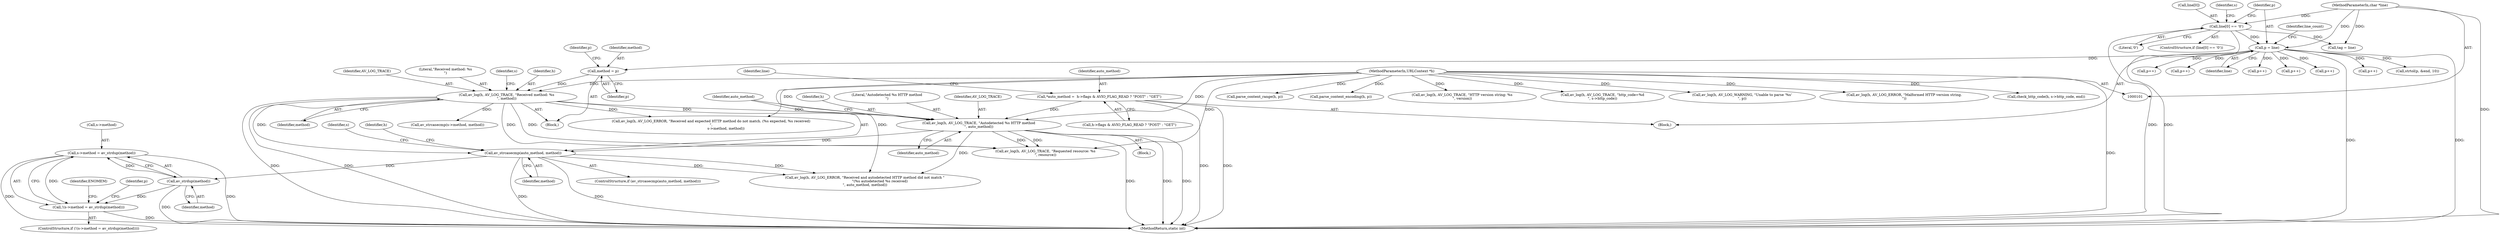 digraph "0_FFmpeg_2a05c8f813de6f2278827734bf8102291e7484aa_7@API" {
"1000231" [label="(Call,s->method = av_strdup(method))"];
"1000235" [label="(Call,av_strdup(method))"];
"1000214" [label="(Call,av_strcasecmp(auto_method, method))"];
"1000208" [label="(Call,av_log(h, AV_LOG_TRACE, \"Autodetected %s HTTP method\n\", auto_method))"];
"1000176" [label="(Call,av_log(h, AV_LOG_TRACE, \"Received method: %s\n\", method))"];
"1000102" [label="(MethodParameterIn,URLContext *h)"];
"1000158" [label="(Call,method = p)"];
"1000145" [label="(Call,p = line)"];
"1000132" [label="(Call,line[0] == '\0')"];
"1000103" [label="(MethodParameterIn,char *line)"];
"1000114" [label="(Call,*auto_method =  h->flags & AVIO_FLAG_READ ? \"POST\" : \"GET\")"];
"1000230" [label="(Call,!(s->method = av_strdup(method)))"];
"1000381" [label="(Call,p++)"];
"1000157" [label="(Block,)"];
"1000344" [label="(Call,strtol(p, &end, 10))"];
"1000180" [label="(Identifier,method)"];
"1000140" [label="(Identifier,s)"];
"1000183" [label="(Identifier,s)"];
"1000315" [label="(Call,av_log(h, AV_LOG_TRACE, \"HTTP version string: %s\n\", version))"];
"1000235" [label="(Call,av_strdup(method))"];
"1000103" [label="(MethodParameterIn,char *line)"];
"1000115" [label="(Identifier,auto_method)"];
"1000173" [label="(Call,p++)"];
"1000136" [label="(Literal,'\0')"];
"1000261" [label="(Call,av_log(h, AV_LOG_TRACE, \"Requested resource: %s\n\", resource))"];
"1000332" [label="(Call,p++)"];
"1000176" [label="(Call,av_log(h, AV_LOG_TRACE, \"Received method: %s\n\", method))"];
"1000177" [label="(Identifier,h)"];
"1000150" [label="(Identifier,line_count)"];
"1000216" [label="(Identifier,method)"];
"1000233" [label="(Identifier,s)"];
"1000219" [label="(Identifier,h)"];
"1000164" [label="(Identifier,p)"];
"1000147" [label="(Identifier,line)"];
"1000232" [label="(Call,s->method)"];
"1000349" [label="(Call,av_log(h, AV_LOG_TRACE, \"http_code=%d\n\", s->http_code))"];
"1000160" [label="(Identifier,p)"];
"1000169" [label="(Call,p++)"];
"1000209" [label="(Identifier,h)"];
"1000106" [label="(Block,)"];
"1000397" [label="(Call,p++)"];
"1000131" [label="(ControlStructure,if (line[0] == '\0'))"];
"1000133" [label="(Call,line[0])"];
"1000229" [label="(ControlStructure,if (!(s->method = av_strdup(method))))"];
"1000230" [label="(Call,!(s->method = av_strdup(method)))"];
"1000626" [label="(Call,av_log(h, AV_LOG_WARNING, \"Unable to parse '%s'\n\", p))"];
"1000211" [label="(Literal,\"Autodetected %s HTTP method\n\")"];
"1000394" [label="(Call,tag = line)"];
"1000145" [label="(Call,p = line)"];
"1000134" [label="(Identifier,line)"];
"1000239" [label="(Identifier,ENOMEM)"];
"1000193" [label="(Call,av_log(h, AV_LOG_ERROR, \"Received and expected HTTP method do not match. (%s expected, %s received)\n\",\n                           s->method, method))"];
"1000187" [label="(Call,av_strcasecmp(s->method, method))"];
"1000207" [label="(Block,)"];
"1000102" [label="(MethodParameterIn,URLContext *h)"];
"1000178" [label="(Identifier,AV_LOG_TRACE)"];
"1000132" [label="(Call,line[0] == '\0')"];
"1000231" [label="(Call,s->method = av_strdup(method))"];
"1000158" [label="(Call,method = p)"];
"1000306" [label="(Call,av_log(h, AV_LOG_ERROR, \"Malformed HTTP version string.\n\"))"];
"1000212" [label="(Identifier,auto_method)"];
"1000214" [label="(Call,av_strcasecmp(auto_method, method))"];
"1000116" [label="(Call,h->flags & AVIO_FLAG_READ ? \"POST\" : \"GET\")"];
"1000360" [label="(Call,check_http_code(h, s->http_code, end))"];
"1000236" [label="(Identifier,method)"];
"1000453" [label="(Call,parse_content_range(h, p))"];
"1000114" [label="(Call,*auto_method =  h->flags & AVIO_FLAG_READ ? \"POST\" : \"GET\")"];
"1000146" [label="(Identifier,p)"];
"1000684" [label="(MethodReturn,static int)"];
"1000159" [label="(Identifier,method)"];
"1000676" [label="(Call,parse_content_encoding(h, p))"];
"1000338" [label="(Call,p++)"];
"1000243" [label="(Identifier,p)"];
"1000208" [label="(Call,av_log(h, AV_LOG_TRACE, \"Autodetected %s HTTP method\n\", auto_method))"];
"1000218" [label="(Call,av_log(h, AV_LOG_ERROR, \"Received and autodetected HTTP method did not match \"\n                           \"(%s autodetected %s received)\n\", auto_method, method))"];
"1000213" [label="(ControlStructure,if (av_strcasecmp(auto_method, method)))"];
"1000179" [label="(Literal,\"Received method: %s\n\")"];
"1000210" [label="(Identifier,AV_LOG_TRACE)"];
"1000215" [label="(Identifier,auto_method)"];
"1000231" -> "1000230"  [label="AST: "];
"1000231" -> "1000235"  [label="CFG: "];
"1000232" -> "1000231"  [label="AST: "];
"1000235" -> "1000231"  [label="AST: "];
"1000230" -> "1000231"  [label="CFG: "];
"1000231" -> "1000684"  [label="DDG: "];
"1000231" -> "1000684"  [label="DDG: "];
"1000231" -> "1000230"  [label="DDG: "];
"1000235" -> "1000231"  [label="DDG: "];
"1000235" -> "1000236"  [label="CFG: "];
"1000236" -> "1000235"  [label="AST: "];
"1000235" -> "1000684"  [label="DDG: "];
"1000235" -> "1000230"  [label="DDG: "];
"1000214" -> "1000235"  [label="DDG: "];
"1000214" -> "1000213"  [label="AST: "];
"1000214" -> "1000216"  [label="CFG: "];
"1000215" -> "1000214"  [label="AST: "];
"1000216" -> "1000214"  [label="AST: "];
"1000219" -> "1000214"  [label="CFG: "];
"1000233" -> "1000214"  [label="CFG: "];
"1000214" -> "1000684"  [label="DDG: "];
"1000214" -> "1000684"  [label="DDG: "];
"1000208" -> "1000214"  [label="DDG: "];
"1000176" -> "1000214"  [label="DDG: "];
"1000214" -> "1000218"  [label="DDG: "];
"1000214" -> "1000218"  [label="DDG: "];
"1000208" -> "1000207"  [label="AST: "];
"1000208" -> "1000212"  [label="CFG: "];
"1000209" -> "1000208"  [label="AST: "];
"1000210" -> "1000208"  [label="AST: "];
"1000211" -> "1000208"  [label="AST: "];
"1000212" -> "1000208"  [label="AST: "];
"1000215" -> "1000208"  [label="CFG: "];
"1000208" -> "1000684"  [label="DDG: "];
"1000208" -> "1000684"  [label="DDG: "];
"1000208" -> "1000684"  [label="DDG: "];
"1000176" -> "1000208"  [label="DDG: "];
"1000176" -> "1000208"  [label="DDG: "];
"1000102" -> "1000208"  [label="DDG: "];
"1000114" -> "1000208"  [label="DDG: "];
"1000208" -> "1000218"  [label="DDG: "];
"1000208" -> "1000261"  [label="DDG: "];
"1000208" -> "1000261"  [label="DDG: "];
"1000176" -> "1000157"  [label="AST: "];
"1000176" -> "1000180"  [label="CFG: "];
"1000177" -> "1000176"  [label="AST: "];
"1000178" -> "1000176"  [label="AST: "];
"1000179" -> "1000176"  [label="AST: "];
"1000180" -> "1000176"  [label="AST: "];
"1000183" -> "1000176"  [label="CFG: "];
"1000176" -> "1000684"  [label="DDG: "];
"1000176" -> "1000684"  [label="DDG: "];
"1000102" -> "1000176"  [label="DDG: "];
"1000158" -> "1000176"  [label="DDG: "];
"1000176" -> "1000187"  [label="DDG: "];
"1000176" -> "1000193"  [label="DDG: "];
"1000176" -> "1000261"  [label="DDG: "];
"1000176" -> "1000261"  [label="DDG: "];
"1000102" -> "1000101"  [label="AST: "];
"1000102" -> "1000684"  [label="DDG: "];
"1000102" -> "1000193"  [label="DDG: "];
"1000102" -> "1000218"  [label="DDG: "];
"1000102" -> "1000261"  [label="DDG: "];
"1000102" -> "1000306"  [label="DDG: "];
"1000102" -> "1000315"  [label="DDG: "];
"1000102" -> "1000349"  [label="DDG: "];
"1000102" -> "1000360"  [label="DDG: "];
"1000102" -> "1000453"  [label="DDG: "];
"1000102" -> "1000626"  [label="DDG: "];
"1000102" -> "1000676"  [label="DDG: "];
"1000158" -> "1000157"  [label="AST: "];
"1000158" -> "1000160"  [label="CFG: "];
"1000159" -> "1000158"  [label="AST: "];
"1000160" -> "1000158"  [label="AST: "];
"1000164" -> "1000158"  [label="CFG: "];
"1000145" -> "1000158"  [label="DDG: "];
"1000145" -> "1000106"  [label="AST: "];
"1000145" -> "1000147"  [label="CFG: "];
"1000146" -> "1000145"  [label="AST: "];
"1000147" -> "1000145"  [label="AST: "];
"1000150" -> "1000145"  [label="CFG: "];
"1000145" -> "1000684"  [label="DDG: "];
"1000145" -> "1000684"  [label="DDG: "];
"1000132" -> "1000145"  [label="DDG: "];
"1000103" -> "1000145"  [label="DDG: "];
"1000145" -> "1000169"  [label="DDG: "];
"1000145" -> "1000173"  [label="DDG: "];
"1000145" -> "1000332"  [label="DDG: "];
"1000145" -> "1000338"  [label="DDG: "];
"1000145" -> "1000344"  [label="DDG: "];
"1000145" -> "1000381"  [label="DDG: "];
"1000145" -> "1000397"  [label="DDG: "];
"1000132" -> "1000131"  [label="AST: "];
"1000132" -> "1000136"  [label="CFG: "];
"1000133" -> "1000132"  [label="AST: "];
"1000136" -> "1000132"  [label="AST: "];
"1000140" -> "1000132"  [label="CFG: "];
"1000146" -> "1000132"  [label="CFG: "];
"1000132" -> "1000684"  [label="DDG: "];
"1000132" -> "1000684"  [label="DDG: "];
"1000103" -> "1000132"  [label="DDG: "];
"1000132" -> "1000394"  [label="DDG: "];
"1000103" -> "1000101"  [label="AST: "];
"1000103" -> "1000684"  [label="DDG: "];
"1000103" -> "1000394"  [label="DDG: "];
"1000114" -> "1000106"  [label="AST: "];
"1000114" -> "1000116"  [label="CFG: "];
"1000115" -> "1000114"  [label="AST: "];
"1000116" -> "1000114"  [label="AST: "];
"1000134" -> "1000114"  [label="CFG: "];
"1000114" -> "1000684"  [label="DDG: "];
"1000114" -> "1000684"  [label="DDG: "];
"1000230" -> "1000229"  [label="AST: "];
"1000239" -> "1000230"  [label="CFG: "];
"1000243" -> "1000230"  [label="CFG: "];
"1000230" -> "1000684"  [label="DDG: "];
}
